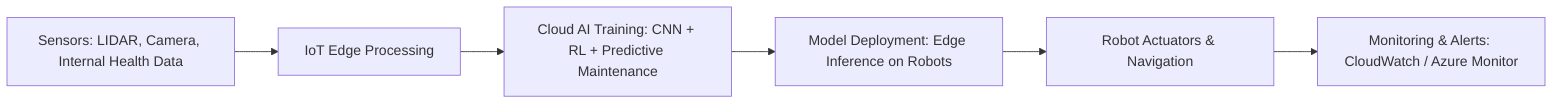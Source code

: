 flowchart LR
A[Sensors: LIDAR, Camera, Internal Health Data] --> B[IoT Edge Processing]
B --> C[Cloud AI Training: CNN + RL + Predictive Maintenance]
C --> D[Model Deployment: Edge Inference on Robots]
D --> E[Robot Actuators & Navigation]
E --> F[Monitoring & Alerts: CloudWatch / Azure Monitor]